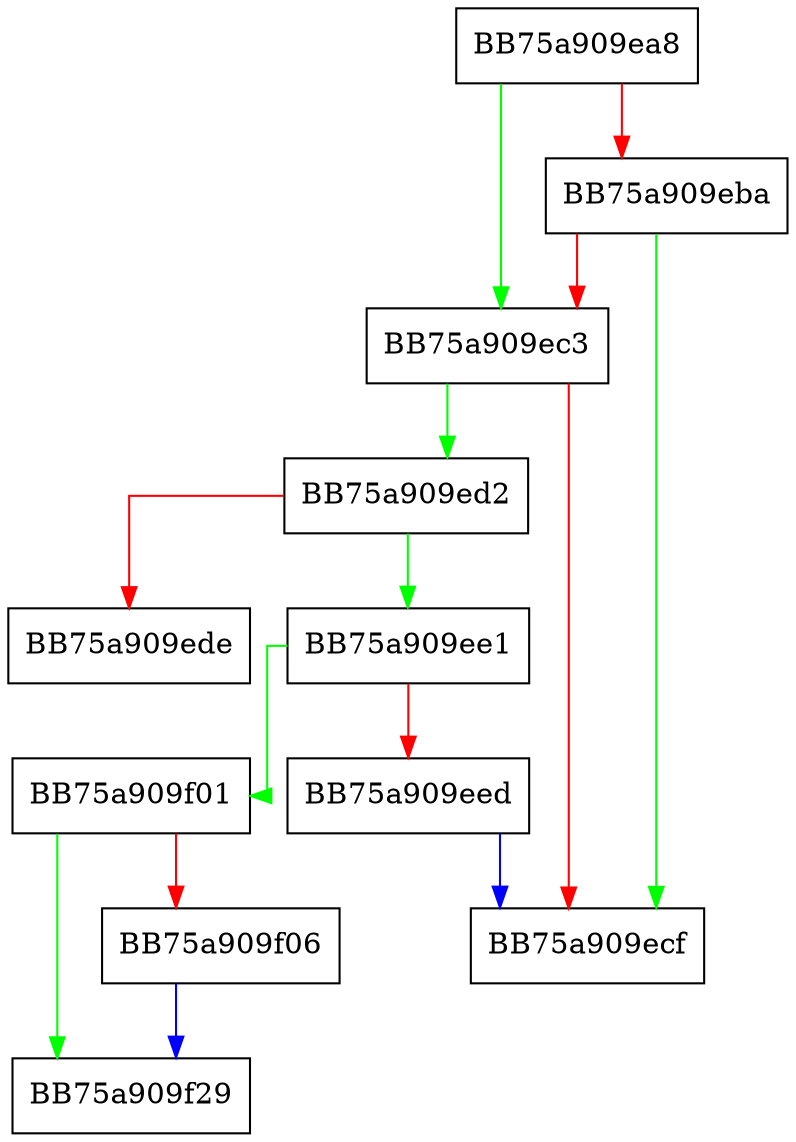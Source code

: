 digraph _shall_process {
  node [shape="box"];
  graph [splines=ortho];
  BB75a909ea8 -> BB75a909ec3 [color="green"];
  BB75a909ea8 -> BB75a909eba [color="red"];
  BB75a909eba -> BB75a909ecf [color="green"];
  BB75a909eba -> BB75a909ec3 [color="red"];
  BB75a909ec3 -> BB75a909ed2 [color="green"];
  BB75a909ec3 -> BB75a909ecf [color="red"];
  BB75a909ed2 -> BB75a909ee1 [color="green"];
  BB75a909ed2 -> BB75a909ede [color="red"];
  BB75a909ee1 -> BB75a909f01 [color="green"];
  BB75a909ee1 -> BB75a909eed [color="red"];
  BB75a909eed -> BB75a909ecf [color="blue"];
  BB75a909f01 -> BB75a909f29 [color="green"];
  BB75a909f01 -> BB75a909f06 [color="red"];
  BB75a909f06 -> BB75a909f29 [color="blue"];
}